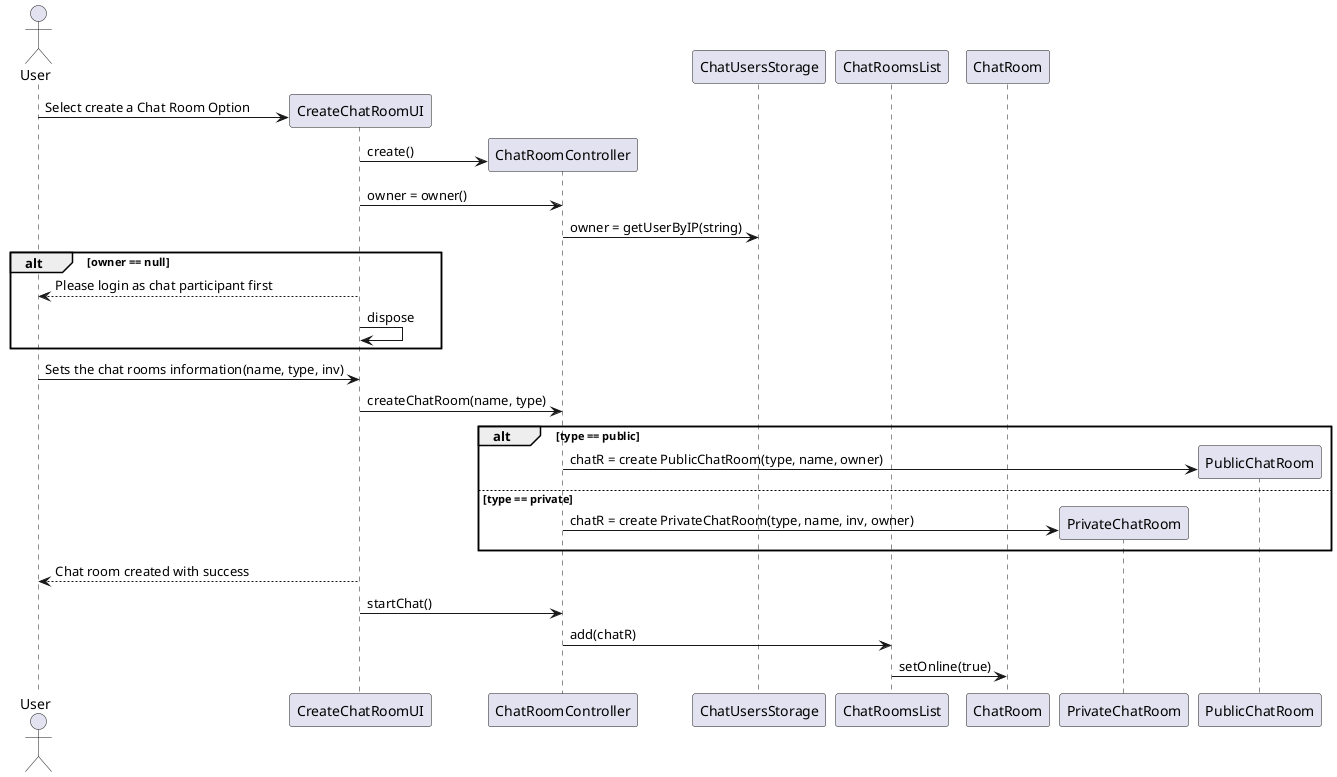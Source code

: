 @startuml design_createChatRoom_ipc05.3.png
actor User
participant "CreateChatRoomUI" as ui
participant "ChatRoomController" as ctrl
participant "ChatUsersStorage" as p
participant "ChatRoomsList" as chatRL
participant "ChatRoom" as chatR
participant "PrivateChatRoom" as priv
participant "PublicChatRoom" as pub

create ui
User -> ui : Select create a Chat Room Option
create ctrl
ui -> ctrl: create()

ui -> ctrl : owner = owner()
ctrl -> p : owner = getUserByIP(string)

alt owner == null
    User <-- ui : Please login as chat participant first
    ui -> ui : dispose
end alt

User -> ui : Sets the chat rooms information(name, type, inv)
ui -> ctrl : createChatRoom(name, type)
alt type == public
    create pub
    ctrl -> pub : chatR = create PublicChatRoom(type, name, owner)
else type == private
    create priv
    ctrl -> priv : chatR = create PrivateChatRoom(type, name, inv, owner)
    
end

ui --> User : Chat room created with success

ui -> ctrl : startChat()
ctrl -> chatRL : add(chatR)
chatRL -> chatR : setOnline(true)
@enduml
